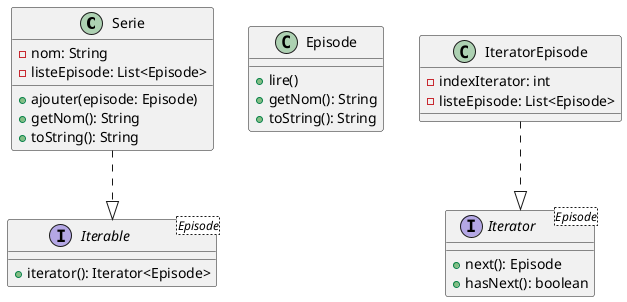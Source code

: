 @startuml Iterator

class Serie {
    - nom: String
    - listeEpisode: List<Episode>
    + ajouter(episode: Episode)
    + getNom(): String
    + toString(): String
}

class Episode {
    + lire()
    + getNom(): String
    + toString(): String
}

class IteratorEpisode {
    - indexIterator: int
    - listeEpisode: List<Episode>
}

interface Iterator<Episode> {
    + next(): Episode
    + hasNext(): boolean
}

interface Iterable<Episode> {
    + iterator(): Iterator<Episode>
}

Serie..|>Iterable

IteratorEpisode..|>Iterator

@enduml